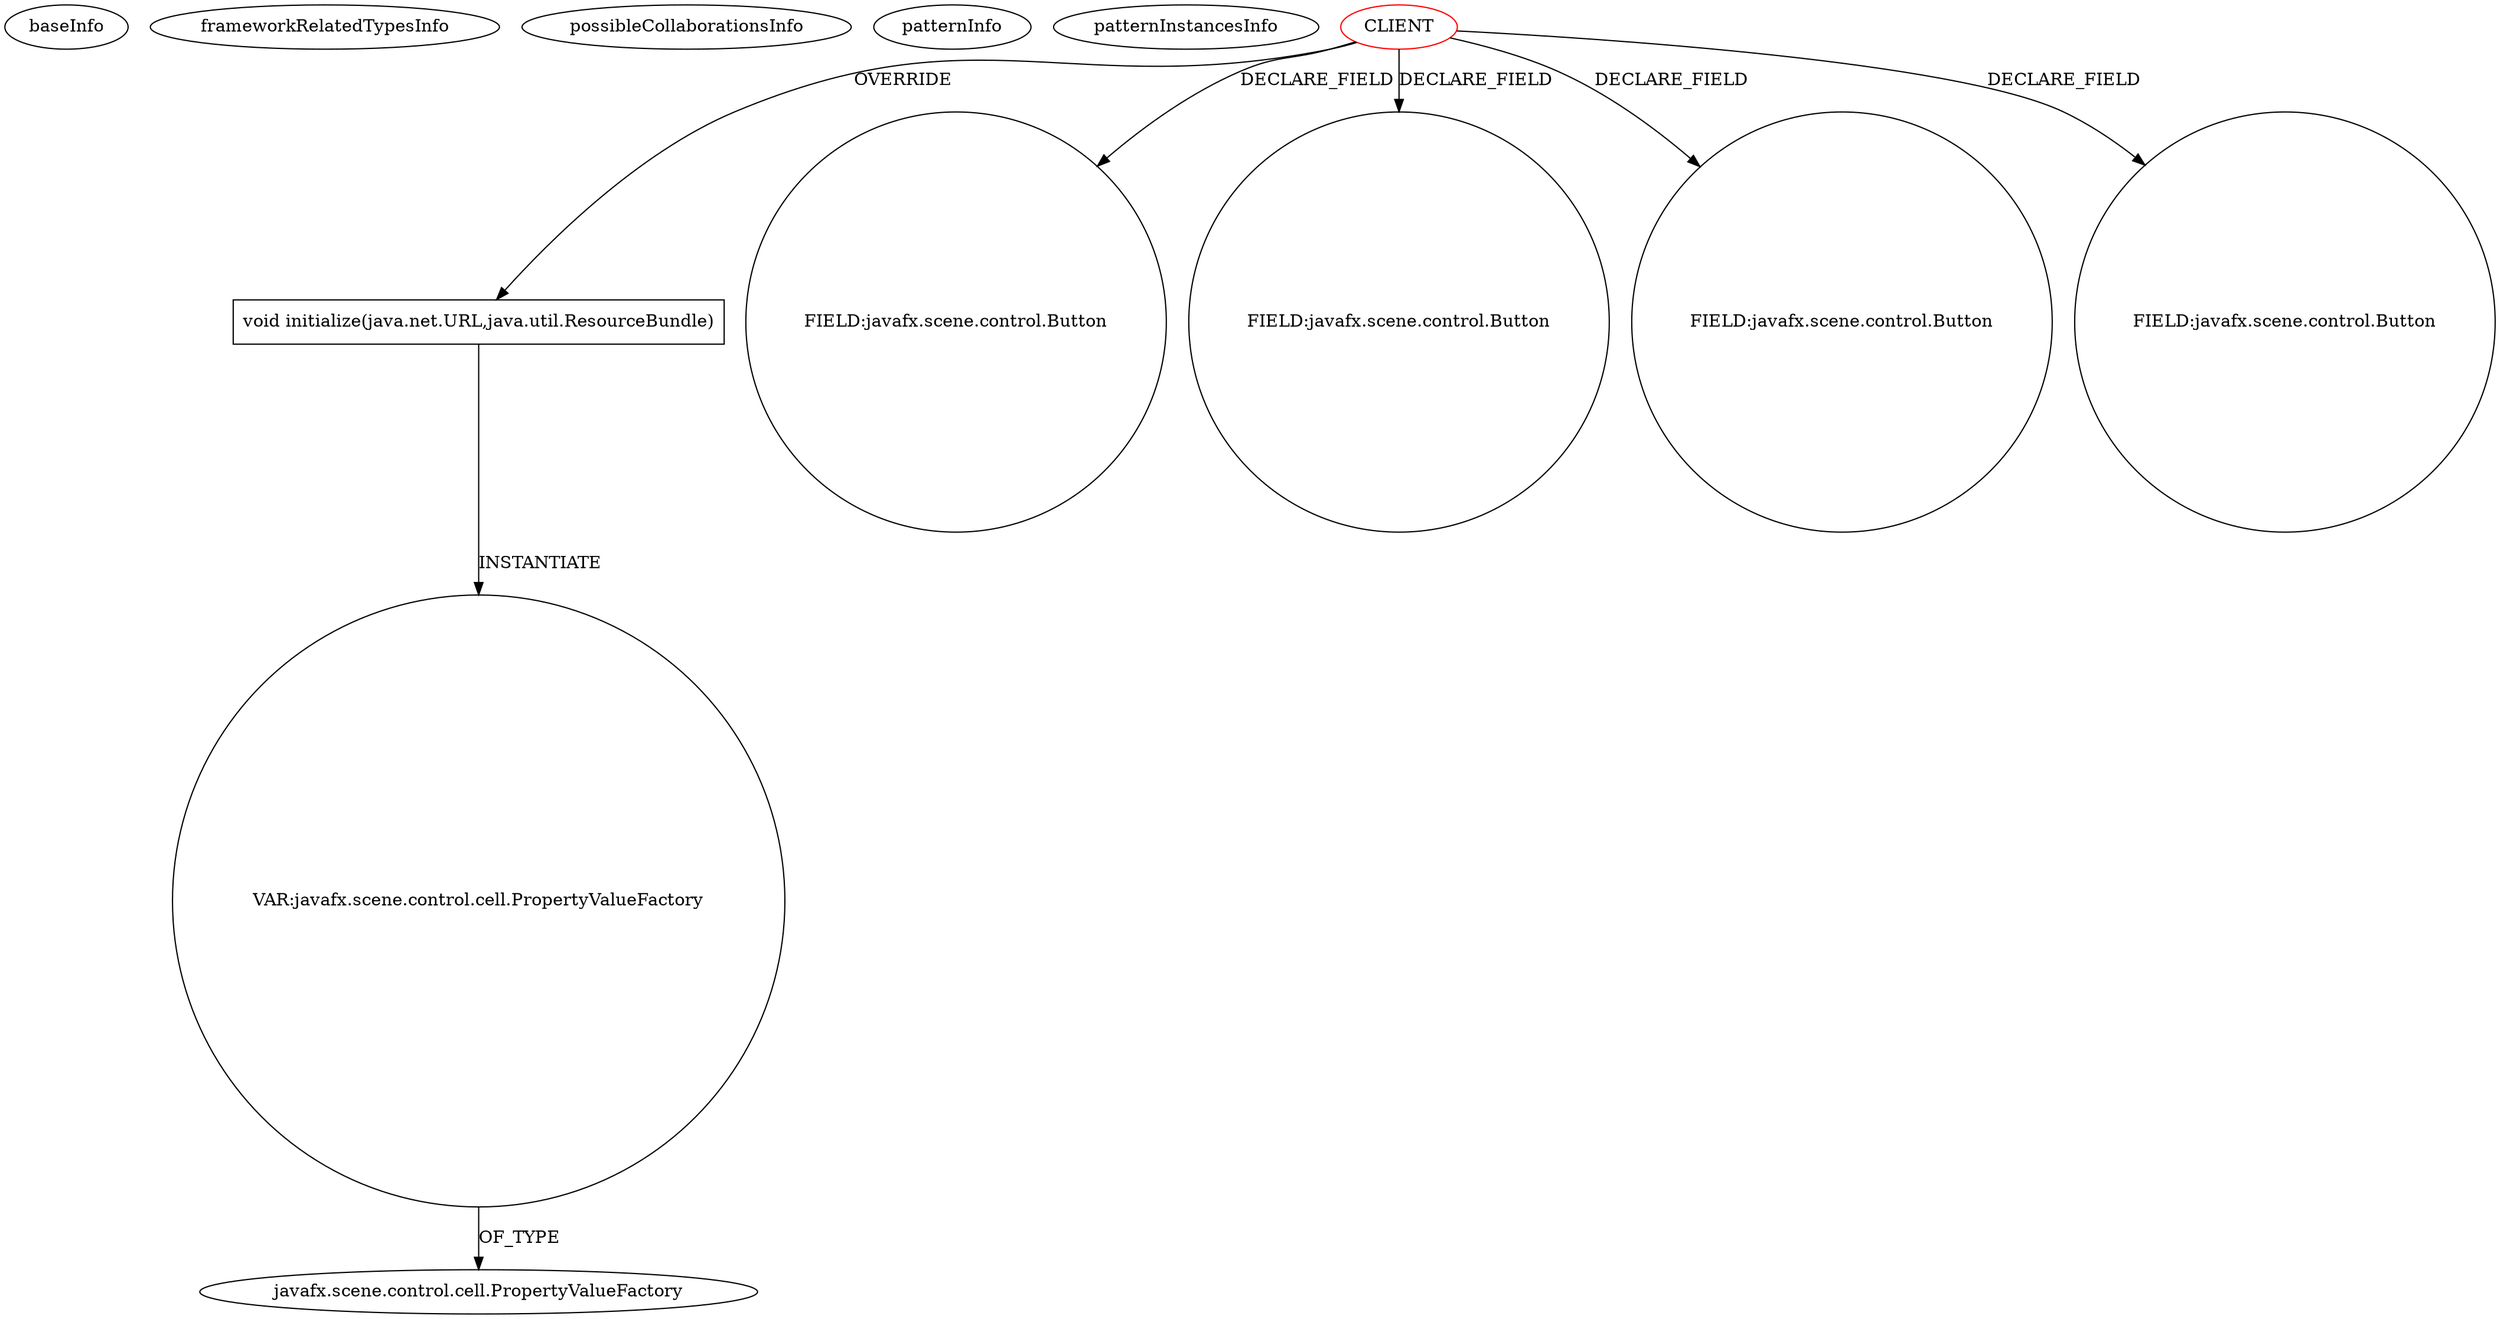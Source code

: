 digraph {
baseInfo[graphId=1607,category="pattern",isAnonymous=false,possibleRelation=false]
frameworkRelatedTypesInfo[]
possibleCollaborationsInfo[]
patternInfo[frequency=3.0,patternRootClient=0]
patternInstancesInfo[0="diogocs1-FPessoais~/diogocs1-FPessoais/FPessoais-master/FinancasPessoais/src/app/controllers/HomeController.java~HomeController~2490",1="NirmalL-Shark~/NirmalL-Shark/Shark-master/src/Controller.java~Controller~1009",2="crosswords-testEnvironment~/crosswords-testEnvironment/testEnvironment-master/src/GUI/MainController.java~MainController~2315"]
119[label="javafx.scene.control.cell.PropertyValueFactory",vertexType="FRAMEWORK_CLASS_TYPE",isFrameworkType=false]
124[label="VAR:javafx.scene.control.cell.PropertyValueFactory",vertexType="VARIABLE_EXPRESION",isFrameworkType=false,shape=circle]
84[label="void initialize(java.net.URL,java.util.ResourceBundle)",vertexType="OVERRIDING_METHOD_DECLARATION",isFrameworkType=false,shape=box]
0[label="CLIENT",vertexType="ROOT_CLIENT_CLASS_DECLARATION",isFrameworkType=false,color=red]
12[label="FIELD:javafx.scene.control.Button",vertexType="FIELD_DECLARATION",isFrameworkType=false,shape=circle]
6[label="FIELD:javafx.scene.control.Button",vertexType="FIELD_DECLARATION",isFrameworkType=false,shape=circle]
8[label="FIELD:javafx.scene.control.Button",vertexType="FIELD_DECLARATION",isFrameworkType=false,shape=circle]
10[label="FIELD:javafx.scene.control.Button",vertexType="FIELD_DECLARATION",isFrameworkType=false,shape=circle]
0->84[label="OVERRIDE"]
0->10[label="DECLARE_FIELD"]
84->124[label="INSTANTIATE"]
0->12[label="DECLARE_FIELD"]
0->8[label="DECLARE_FIELD"]
124->119[label="OF_TYPE"]
0->6[label="DECLARE_FIELD"]
}
